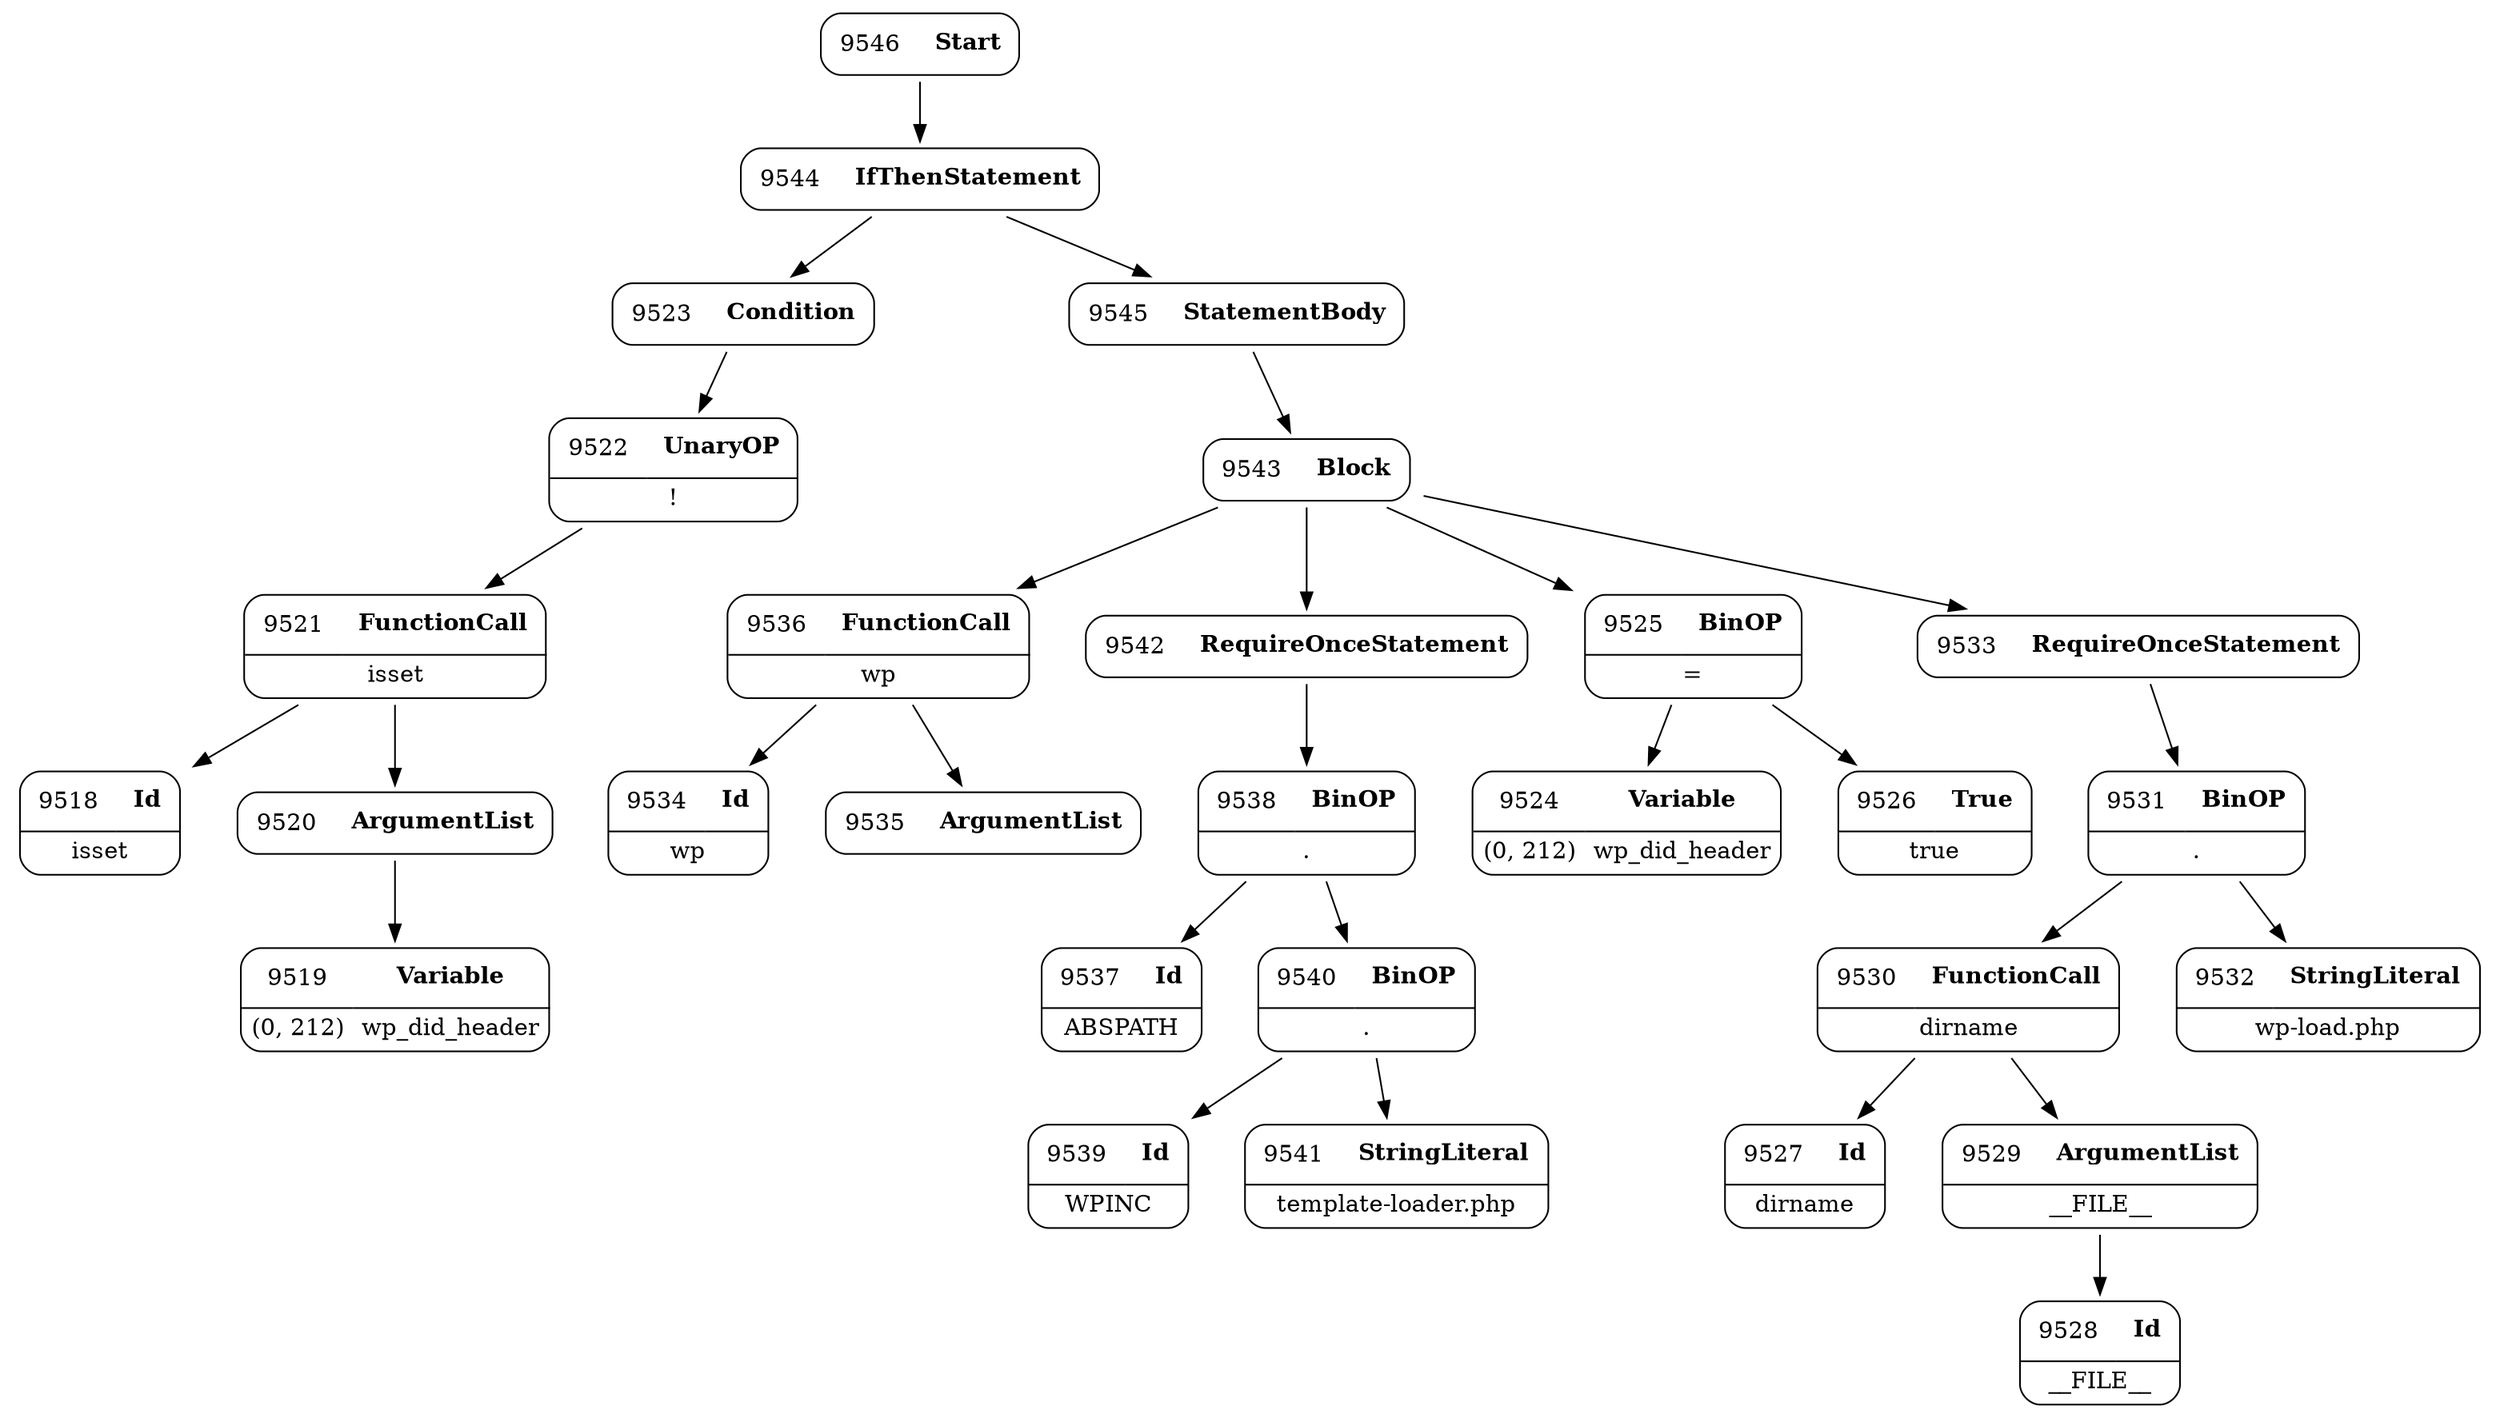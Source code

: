 digraph ast {
node [shape=none];
9536 [label=<<TABLE border='1' cellspacing='0' cellpadding='10' style='rounded' ><TR><TD border='0'>9536</TD><TD border='0'><B>FunctionCall</B></TD></TR><HR/><TR><TD border='0' cellpadding='5' colspan='2'>wp</TD></TR></TABLE>>];
9536 -> 9534 [weight=2];
9536 -> 9535 [weight=2];
9537 [label=<<TABLE border='1' cellspacing='0' cellpadding='10' style='rounded' ><TR><TD border='0'>9537</TD><TD border='0'><B>Id</B></TD></TR><HR/><TR><TD border='0' cellpadding='5' colspan='2'>ABSPATH</TD></TR></TABLE>>];
9538 [label=<<TABLE border='1' cellspacing='0' cellpadding='10' style='rounded' ><TR><TD border='0'>9538</TD><TD border='0'><B>BinOP</B></TD></TR><HR/><TR><TD border='0' cellpadding='5' colspan='2'>.</TD></TR></TABLE>>];
9538 -> 9537 [weight=2];
9538 -> 9540 [weight=2];
9539 [label=<<TABLE border='1' cellspacing='0' cellpadding='10' style='rounded' ><TR><TD border='0'>9539</TD><TD border='0'><B>Id</B></TD></TR><HR/><TR><TD border='0' cellpadding='5' colspan='2'>WPINC</TD></TR></TABLE>>];
9540 [label=<<TABLE border='1' cellspacing='0' cellpadding='10' style='rounded' ><TR><TD border='0'>9540</TD><TD border='0'><B>BinOP</B></TD></TR><HR/><TR><TD border='0' cellpadding='5' colspan='2'>.</TD></TR></TABLE>>];
9540 -> 9539 [weight=2];
9540 -> 9541 [weight=2];
9541 [label=<<TABLE border='1' cellspacing='0' cellpadding='10' style='rounded' ><TR><TD border='0'>9541</TD><TD border='0'><B>StringLiteral</B></TD></TR><HR/><TR><TD border='0' cellpadding='5' colspan='2'>template-loader.php</TD></TR></TABLE>>];
9542 [label=<<TABLE border='1' cellspacing='0' cellpadding='10' style='rounded' ><TR><TD border='0'>9542</TD><TD border='0'><B>RequireOnceStatement</B></TD></TR></TABLE>>];
9542 -> 9538 [weight=2];
9543 [label=<<TABLE border='1' cellspacing='0' cellpadding='10' style='rounded' ><TR><TD border='0'>9543</TD><TD border='0'><B>Block</B></TD></TR></TABLE>>];
9543 -> 9525 [weight=2];
9543 -> 9533 [weight=2];
9543 -> 9536 [weight=2];
9543 -> 9542 [weight=2];
9544 [label=<<TABLE border='1' cellspacing='0' cellpadding='10' style='rounded' ><TR><TD border='0'>9544</TD><TD border='0'><B>IfThenStatement</B></TD></TR></TABLE>>];
9544 -> 9523 [weight=2];
9544 -> 9545 [weight=2];
9545 [label=<<TABLE border='1' cellspacing='0' cellpadding='10' style='rounded' ><TR><TD border='0'>9545</TD><TD border='0'><B>StatementBody</B></TD></TR></TABLE>>];
9545 -> 9543 [weight=2];
9546 [label=<<TABLE border='1' cellspacing='0' cellpadding='10' style='rounded' ><TR><TD border='0'>9546</TD><TD border='0'><B>Start</B></TD></TR></TABLE>>];
9546 -> 9544 [weight=2];
9518 [label=<<TABLE border='1' cellspacing='0' cellpadding='10' style='rounded' ><TR><TD border='0'>9518</TD><TD border='0'><B>Id</B></TD></TR><HR/><TR><TD border='0' cellpadding='5' colspan='2'>isset</TD></TR></TABLE>>];
9519 [label=<<TABLE border='1' cellspacing='0' cellpadding='10' style='rounded' ><TR><TD border='0'>9519</TD><TD border='0'><B>Variable</B></TD></TR><HR/><TR><TD border='0' cellpadding='5'>(0, 212)</TD><TD border='0' cellpadding='5'>wp_did_header</TD></TR></TABLE>>];
9520 [label=<<TABLE border='1' cellspacing='0' cellpadding='10' style='rounded' ><TR><TD border='0'>9520</TD><TD border='0'><B>ArgumentList</B></TD></TR></TABLE>>];
9520 -> 9519 [weight=2];
9521 [label=<<TABLE border='1' cellspacing='0' cellpadding='10' style='rounded' ><TR><TD border='0'>9521</TD><TD border='0'><B>FunctionCall</B></TD></TR><HR/><TR><TD border='0' cellpadding='5' colspan='2'>isset</TD></TR></TABLE>>];
9521 -> 9518 [weight=2];
9521 -> 9520 [weight=2];
9522 [label=<<TABLE border='1' cellspacing='0' cellpadding='10' style='rounded' ><TR><TD border='0'>9522</TD><TD border='0'><B>UnaryOP</B></TD></TR><HR/><TR><TD border='0' cellpadding='5' colspan='2'>!</TD></TR></TABLE>>];
9522 -> 9521 [weight=2];
9523 [label=<<TABLE border='1' cellspacing='0' cellpadding='10' style='rounded' ><TR><TD border='0'>9523</TD><TD border='0'><B>Condition</B></TD></TR></TABLE>>];
9523 -> 9522 [weight=2];
9524 [label=<<TABLE border='1' cellspacing='0' cellpadding='10' style='rounded' ><TR><TD border='0'>9524</TD><TD border='0'><B>Variable</B></TD></TR><HR/><TR><TD border='0' cellpadding='5'>(0, 212)</TD><TD border='0' cellpadding='5'>wp_did_header</TD></TR></TABLE>>];
9525 [label=<<TABLE border='1' cellspacing='0' cellpadding='10' style='rounded' ><TR><TD border='0'>9525</TD><TD border='0'><B>BinOP</B></TD></TR><HR/><TR><TD border='0' cellpadding='5' colspan='2'>=</TD></TR></TABLE>>];
9525 -> 9524 [weight=2];
9525 -> 9526 [weight=2];
9526 [label=<<TABLE border='1' cellspacing='0' cellpadding='10' style='rounded' ><TR><TD border='0'>9526</TD><TD border='0'><B>True</B></TD></TR><HR/><TR><TD border='0' cellpadding='5' colspan='2'>true</TD></TR></TABLE>>];
9527 [label=<<TABLE border='1' cellspacing='0' cellpadding='10' style='rounded' ><TR><TD border='0'>9527</TD><TD border='0'><B>Id</B></TD></TR><HR/><TR><TD border='0' cellpadding='5' colspan='2'>dirname</TD></TR></TABLE>>];
9528 [label=<<TABLE border='1' cellspacing='0' cellpadding='10' style='rounded' ><TR><TD border='0'>9528</TD><TD border='0'><B>Id</B></TD></TR><HR/><TR><TD border='0' cellpadding='5' colspan='2'>__FILE__</TD></TR></TABLE>>];
9529 [label=<<TABLE border='1' cellspacing='0' cellpadding='10' style='rounded' ><TR><TD border='0'>9529</TD><TD border='0'><B>ArgumentList</B></TD></TR><HR/><TR><TD border='0' cellpadding='5' colspan='2'>__FILE__</TD></TR></TABLE>>];
9529 -> 9528 [weight=2];
9530 [label=<<TABLE border='1' cellspacing='0' cellpadding='10' style='rounded' ><TR><TD border='0'>9530</TD><TD border='0'><B>FunctionCall</B></TD></TR><HR/><TR><TD border='0' cellpadding='5' colspan='2'>dirname</TD></TR></TABLE>>];
9530 -> 9527 [weight=2];
9530 -> 9529 [weight=2];
9531 [label=<<TABLE border='1' cellspacing='0' cellpadding='10' style='rounded' ><TR><TD border='0'>9531</TD><TD border='0'><B>BinOP</B></TD></TR><HR/><TR><TD border='0' cellpadding='5' colspan='2'>.</TD></TR></TABLE>>];
9531 -> 9530 [weight=2];
9531 -> 9532 [weight=2];
9532 [label=<<TABLE border='1' cellspacing='0' cellpadding='10' style='rounded' ><TR><TD border='0'>9532</TD><TD border='0'><B>StringLiteral</B></TD></TR><HR/><TR><TD border='0' cellpadding='5' colspan='2'>wp-load.php</TD></TR></TABLE>>];
9533 [label=<<TABLE border='1' cellspacing='0' cellpadding='10' style='rounded' ><TR><TD border='0'>9533</TD><TD border='0'><B>RequireOnceStatement</B></TD></TR></TABLE>>];
9533 -> 9531 [weight=2];
9534 [label=<<TABLE border='1' cellspacing='0' cellpadding='10' style='rounded' ><TR><TD border='0'>9534</TD><TD border='0'><B>Id</B></TD></TR><HR/><TR><TD border='0' cellpadding='5' colspan='2'>wp</TD></TR></TABLE>>];
9535 [label=<<TABLE border='1' cellspacing='0' cellpadding='10' style='rounded' ><TR><TD border='0'>9535</TD><TD border='0'><B>ArgumentList</B></TD></TR></TABLE>>];
}

